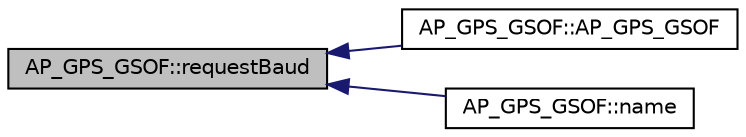 digraph "AP_GPS_GSOF::requestBaud"
{
 // INTERACTIVE_SVG=YES
  edge [fontname="Helvetica",fontsize="10",labelfontname="Helvetica",labelfontsize="10"];
  node [fontname="Helvetica",fontsize="10",shape=record];
  rankdir="LR";
  Node1 [label="AP_GPS_GSOF::requestBaud",height=0.2,width=0.4,color="black", fillcolor="grey75", style="filled", fontcolor="black"];
  Node1 -> Node2 [dir="back",color="midnightblue",fontsize="10",style="solid",fontname="Helvetica"];
  Node2 [label="AP_GPS_GSOF::AP_GPS_GSOF",height=0.2,width=0.4,color="black", fillcolor="white", style="filled",URL="$classAP__GPS__GSOF.html#aec41afcb9cf873ac94f3da3591f375cc"];
  Node1 -> Node3 [dir="back",color="midnightblue",fontsize="10",style="solid",fontname="Helvetica"];
  Node3 [label="AP_GPS_GSOF::name",height=0.2,width=0.4,color="black", fillcolor="white", style="filled",URL="$classAP__GPS__GSOF.html#abdf16a07bc787e394704d8c0d23b43e8"];
}
